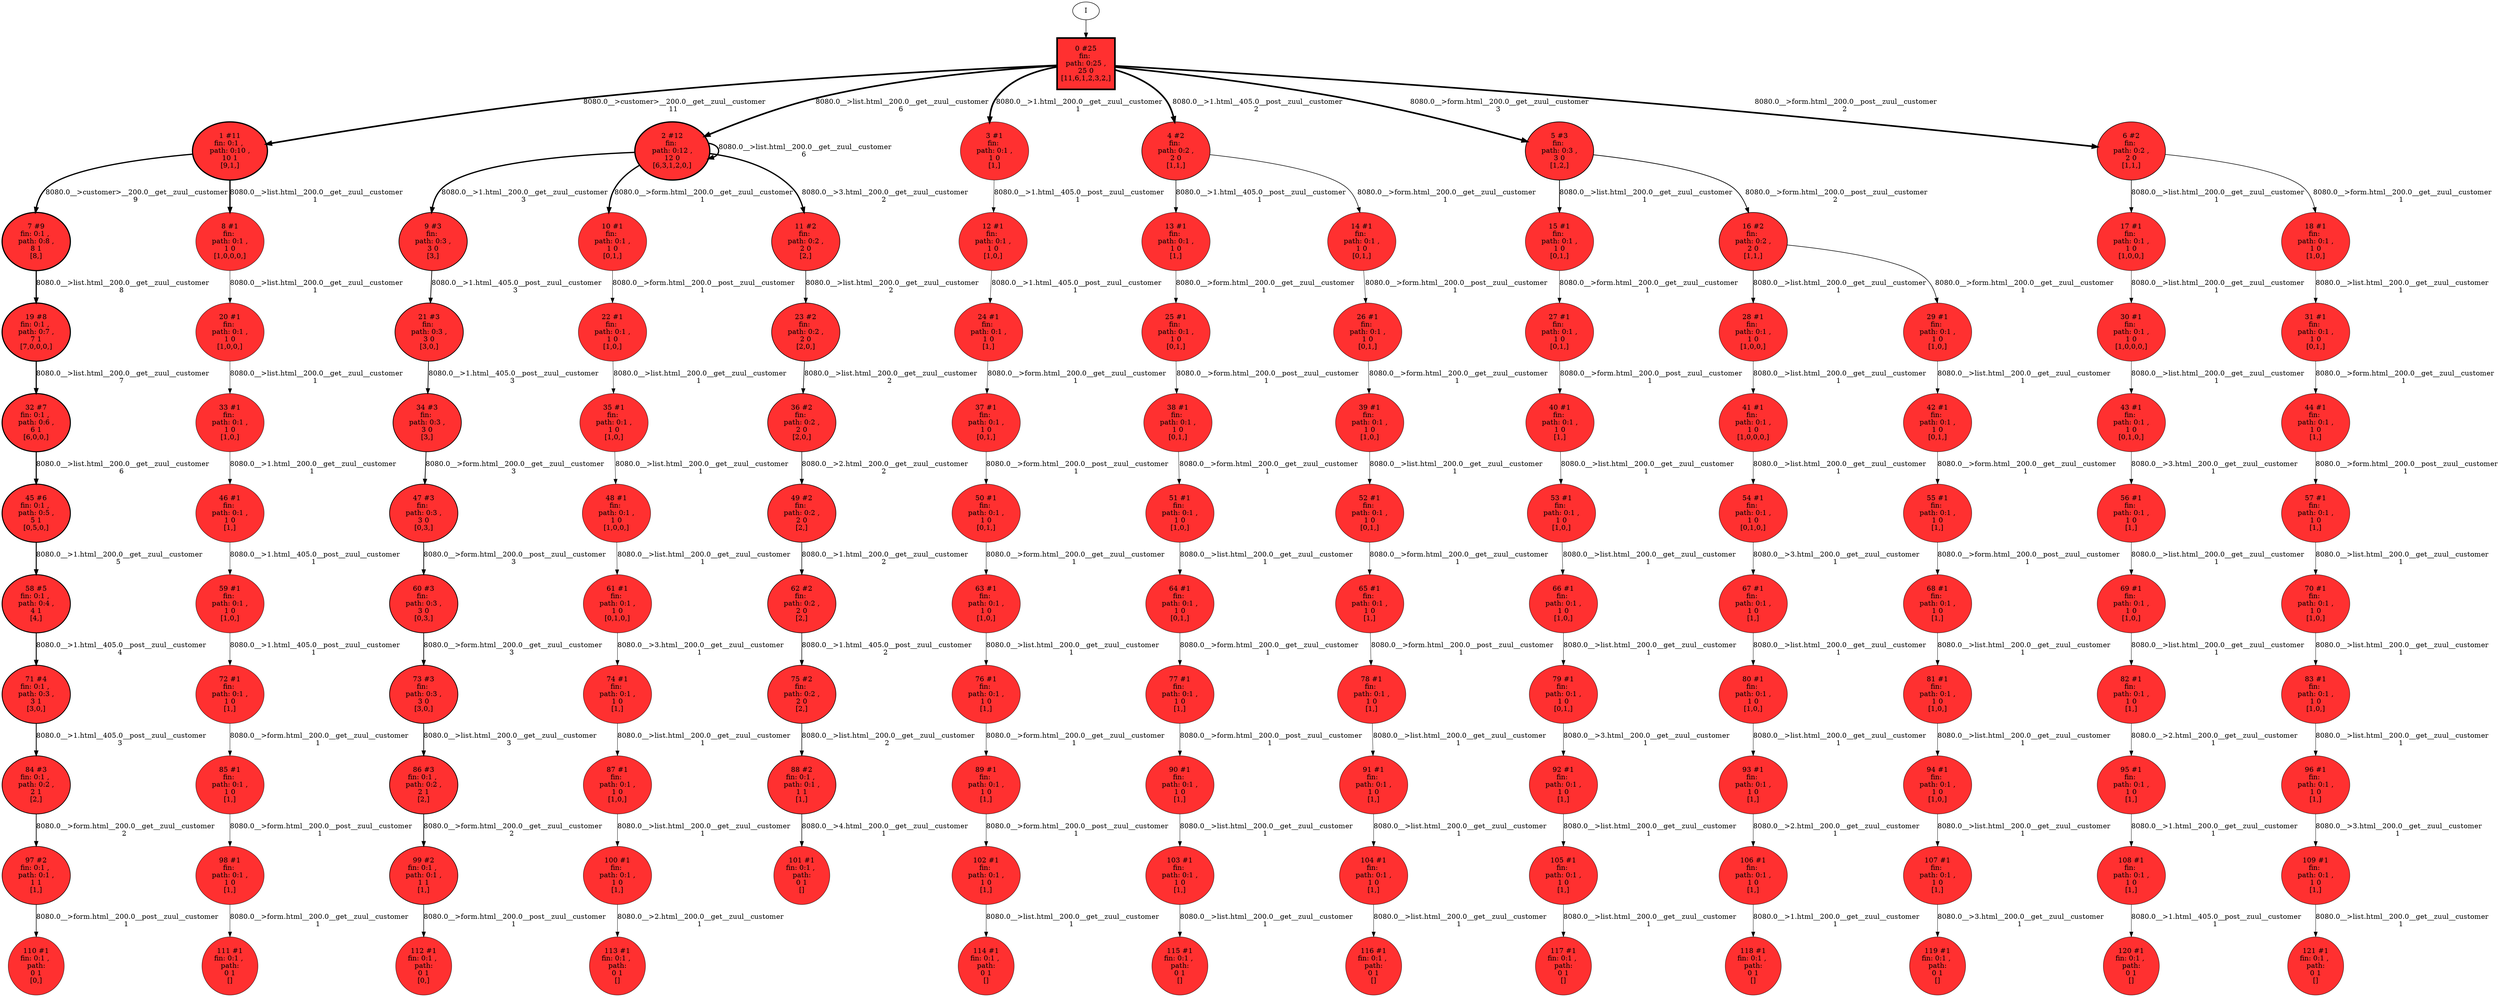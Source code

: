 // produced with flexfringe // 
digraph DFA {
	0 [label="root" shape=box];
		I -> 0;
	0 [ label="0 #25
fin: 
 path: 0:25 , 
25 0
[11,6,1,2,3,2,]" , style=filled, fillcolor="firebrick1", width=1.44882, height=1.44882, penwidth=3.2581];
		0 -> 1 [label="8080.0__>customer>__200.0__get__zuul__customer
11 " , penwidth=3.2581 ];
		0 -> 2 [label="8080.0__>list.html__200.0__get__zuul__customer
6 " , penwidth=3.2581 ];
		0 -> 3 [label="8080.0__>1.html__200.0__get__zuul__customer
1 " , penwidth=3.2581 ];
		0 -> 4 [label="8080.0__>1.html__405.0__post__zuul__customer
2 " , penwidth=3.2581 ];
		0 -> 5 [label="8080.0__>form.html__200.0__get__zuul__customer
3 " , penwidth=3.2581 ];
		0 -> 6 [label="8080.0__>form.html__200.0__post__zuul__customer
2 " , penwidth=3.2581 ];
	1 [ label="1 #11
fin: 0:1 , 
 path: 0:10 , 
10 1
[9,1,]" , style=filled, fillcolor="firebrick1", width=1.24844, height=1.24844, penwidth=2.48491];
		1 -> 7 [label="8080.0__>customer>__200.0__get__zuul__customer
9 " , penwidth=2.48491 ];
		1 -> 8 [label="8080.0__>list.html__200.0__get__zuul__customer
1 " , penwidth=2.48491 ];
	2 [ label="2 #12
fin: 
 path: 0:12 , 
12 0
[6,3,1,2,0,]" , style=filled, fillcolor="firebrick1", width=1.27115, height=1.27115, penwidth=2.56495];
		2 -> 2 [label="8080.0__>list.html__200.0__get__zuul__customer
6 " , penwidth=2.56495 ];
		2 -> 9 [label="8080.0__>1.html__200.0__get__zuul__customer
3 " , penwidth=2.56495 ];
		2 -> 10 [label="8080.0__>form.html__200.0__get__zuul__customer
1 " , penwidth=2.56495 ];
		2 -> 11 [label="8080.0__>3.html__200.0__get__zuul__customer
2 " , penwidth=2.56495 ];
	3 [ label="3 #1
fin: 
 path: 0:1 , 
1 0
[1,]" , style=filled, fillcolor="firebrick1", width=0.526589, height=0.526589, penwidth=0.693147];
		3 -> 12 [label="8080.0__>1.html__405.0__post__zuul__customer
1 " , penwidth=0.693147 ];
	4 [ label="4 #2
fin: 
 path: 0:2 , 
2 0
[1,1,]" , style=filled, fillcolor="firebrick1", width=0.741276, height=0.741276, penwidth=1.09861];
		4 -> 13 [label="8080.0__>1.html__405.0__post__zuul__customer
1 " , penwidth=1.09861 ];
		4 -> 14 [label="8080.0__>form.html__200.0__get__zuul__customer
1 " , penwidth=1.09861 ];
	5 [ label="5 #3
fin: 
 path: 0:3 , 
3 0
[1,2,]" , style=filled, fillcolor="firebrick1", width=0.869742, height=0.869742, penwidth=1.38629];
		5 -> 15 [label="8080.0__>list.html__200.0__get__zuul__customer
1 " , penwidth=1.38629 ];
		5 -> 16 [label="8080.0__>form.html__200.0__post__zuul__customer
2 " , penwidth=1.38629 ];
	6 [ label="6 #2
fin: 
 path: 0:2 , 
2 0
[1,1,]" , style=filled, fillcolor="firebrick1", width=0.741276, height=0.741276, penwidth=1.09861];
		6 -> 17 [label="8080.0__>list.html__200.0__get__zuul__customer
1 " , penwidth=1.09861 ];
		6 -> 18 [label="8080.0__>form.html__200.0__get__zuul__customer
1 " , penwidth=1.09861 ];
	7 [ label="7 #9
fin: 0:1 , 
 path: 0:8 , 
8 1
[8,]" , style=filled, fillcolor="firebrick1", width=1.19471, height=1.19471, penwidth=2.30259];
		7 -> 19 [label="8080.0__>list.html__200.0__get__zuul__customer
8 " , penwidth=2.30259 ];
	8 [ label="8 #1
fin: 
 path: 0:1 , 
1 0
[1,0,0,0,]" , style=filled, fillcolor="firebrick1", width=0.526589, height=0.526589, penwidth=0.693147];
		8 -> 20 [label="8080.0__>list.html__200.0__get__zuul__customer
1 " , penwidth=0.693147 ];
	9 [ label="9 #3
fin: 
 path: 0:3 , 
3 0
[3,]" , style=filled, fillcolor="firebrick1", width=0.869742, height=0.869742, penwidth=1.38629];
		9 -> 21 [label="8080.0__>1.html__405.0__post__zuul__customer
3 " , penwidth=1.38629 ];
	10 [ label="10 #1
fin: 
 path: 0:1 , 
1 0
[0,1,]" , style=filled, fillcolor="firebrick1", width=0.526589, height=0.526589, penwidth=0.693147];
		10 -> 22 [label="8080.0__>form.html__200.0__post__zuul__customer
1 " , penwidth=0.693147 ];
	12 [ label="12 #1
fin: 
 path: 0:1 , 
1 0
[1,0,]" , style=filled, fillcolor="firebrick1", width=0.526589, height=0.526589, penwidth=0.693147];
		12 -> 24 [label="8080.0__>1.html__405.0__post__zuul__customer
1 " , penwidth=0.693147 ];
	13 [ label="13 #1
fin: 
 path: 0:1 , 
1 0
[1,]" , style=filled, fillcolor="firebrick1", width=0.526589, height=0.526589, penwidth=0.693147];
		13 -> 25 [label="8080.0__>form.html__200.0__get__zuul__customer
1 " , penwidth=0.693147 ];
	14 [ label="14 #1
fin: 
 path: 0:1 , 
1 0
[0,1,]" , style=filled, fillcolor="firebrick1", width=0.526589, height=0.526589, penwidth=0.693147];
		14 -> 26 [label="8080.0__>form.html__200.0__post__zuul__customer
1 " , penwidth=0.693147 ];
	15 [ label="15 #1
fin: 
 path: 0:1 , 
1 0
[0,1,]" , style=filled, fillcolor="firebrick1", width=0.526589, height=0.526589, penwidth=0.693147];
		15 -> 27 [label="8080.0__>form.html__200.0__get__zuul__customer
1 " , penwidth=0.693147 ];
	16 [ label="16 #2
fin: 
 path: 0:2 , 
2 0
[1,1,]" , style=filled, fillcolor="firebrick1", width=0.741276, height=0.741276, penwidth=1.09861];
		16 -> 28 [label="8080.0__>list.html__200.0__get__zuul__customer
1 " , penwidth=1.09861 ];
		16 -> 29 [label="8080.0__>form.html__200.0__get__zuul__customer
1 " , penwidth=1.09861 ];
	17 [ label="17 #1
fin: 
 path: 0:1 , 
1 0
[1,0,0,]" , style=filled, fillcolor="firebrick1", width=0.526589, height=0.526589, penwidth=0.693147];
		17 -> 30 [label="8080.0__>list.html__200.0__get__zuul__customer
1 " , penwidth=0.693147 ];
	18 [ label="18 #1
fin: 
 path: 0:1 , 
1 0
[1,0,]" , style=filled, fillcolor="firebrick1", width=0.526589, height=0.526589, penwidth=0.693147];
		18 -> 31 [label="8080.0__>list.html__200.0__get__zuul__customer
1 " , penwidth=0.693147 ];
	19 [ label="19 #8
fin: 0:1 , 
 path: 0:7 , 
7 1
[7,0,0,0,]" , style=filled, fillcolor="firebrick1", width=1.16228, height=1.16228, penwidth=2.19722];
		19 -> 32 [label="8080.0__>list.html__200.0__get__zuul__customer
7 " , penwidth=2.19722 ];
	20 [ label="20 #1
fin: 
 path: 0:1 , 
1 0
[1,0,0,]" , style=filled, fillcolor="firebrick1", width=0.526589, height=0.526589, penwidth=0.693147];
		20 -> 33 [label="8080.0__>list.html__200.0__get__zuul__customer
1 " , penwidth=0.693147 ];
	21 [ label="21 #3
fin: 
 path: 0:3 , 
3 0
[3,0,]" , style=filled, fillcolor="firebrick1", width=0.869742, height=0.869742, penwidth=1.38629];
		21 -> 34 [label="8080.0__>1.html__405.0__post__zuul__customer
3 " , penwidth=1.38629 ];
	22 [ label="22 #1
fin: 
 path: 0:1 , 
1 0
[1,0,]" , style=filled, fillcolor="firebrick1", width=0.526589, height=0.526589, penwidth=0.693147];
		22 -> 35 [label="8080.0__>list.html__200.0__get__zuul__customer
1 " , penwidth=0.693147 ];
	24 [ label="24 #1
fin: 
 path: 0:1 , 
1 0
[1,]" , style=filled, fillcolor="firebrick1", width=0.526589, height=0.526589, penwidth=0.693147];
		24 -> 37 [label="8080.0__>form.html__200.0__get__zuul__customer
1 " , penwidth=0.693147 ];
	25 [ label="25 #1
fin: 
 path: 0:1 , 
1 0
[0,1,]" , style=filled, fillcolor="firebrick1", width=0.526589, height=0.526589, penwidth=0.693147];
		25 -> 38 [label="8080.0__>form.html__200.0__post__zuul__customer
1 " , penwidth=0.693147 ];
	26 [ label="26 #1
fin: 
 path: 0:1 , 
1 0
[0,1,]" , style=filled, fillcolor="firebrick1", width=0.526589, height=0.526589, penwidth=0.693147];
		26 -> 39 [label="8080.0__>form.html__200.0__get__zuul__customer
1 " , penwidth=0.693147 ];
	27 [ label="27 #1
fin: 
 path: 0:1 , 
1 0
[0,1,]" , style=filled, fillcolor="firebrick1", width=0.526589, height=0.526589, penwidth=0.693147];
		27 -> 40 [label="8080.0__>form.html__200.0__post__zuul__customer
1 " , penwidth=0.693147 ];
	28 [ label="28 #1
fin: 
 path: 0:1 , 
1 0
[1,0,0,]" , style=filled, fillcolor="firebrick1", width=0.526589, height=0.526589, penwidth=0.693147];
		28 -> 41 [label="8080.0__>list.html__200.0__get__zuul__customer
1 " , penwidth=0.693147 ];
	29 [ label="29 #1
fin: 
 path: 0:1 , 
1 0
[1,0,]" , style=filled, fillcolor="firebrick1", width=0.526589, height=0.526589, penwidth=0.693147];
		29 -> 42 [label="8080.0__>list.html__200.0__get__zuul__customer
1 " , penwidth=0.693147 ];
	30 [ label="30 #1
fin: 
 path: 0:1 , 
1 0
[1,0,0,0,]" , style=filled, fillcolor="firebrick1", width=0.526589, height=0.526589, penwidth=0.693147];
		30 -> 43 [label="8080.0__>list.html__200.0__get__zuul__customer
1 " , penwidth=0.693147 ];
	31 [ label="31 #1
fin: 
 path: 0:1 , 
1 0
[0,1,]" , style=filled, fillcolor="firebrick1", width=0.526589, height=0.526589, penwidth=0.693147];
		31 -> 44 [label="8080.0__>form.html__200.0__get__zuul__customer
1 " , penwidth=0.693147 ];
	32 [ label="32 #7
fin: 0:1 , 
 path: 0:6 , 
6 1
[6,0,0,]" , style=filled, fillcolor="firebrick1", width=1.12475, height=1.12475, penwidth=2.07944];
		32 -> 45 [label="8080.0__>list.html__200.0__get__zuul__customer
6 " , penwidth=2.07944 ];
	33 [ label="33 #1
fin: 
 path: 0:1 , 
1 0
[1,0,]" , style=filled, fillcolor="firebrick1", width=0.526589, height=0.526589, penwidth=0.693147];
		33 -> 46 [label="8080.0__>1.html__200.0__get__zuul__customer
1 " , penwidth=0.693147 ];
	11 [ label="11 #2
fin: 
 path: 0:2 , 
2 0
[2,]" , style=filled, fillcolor="firebrick1", width=0.741276, height=0.741276, penwidth=1.09861];
		11 -> 23 [label="8080.0__>list.html__200.0__get__zuul__customer
2 " , penwidth=1.09861 ];
	34 [ label="34 #3
fin: 
 path: 0:3 , 
3 0
[3,]" , style=filled, fillcolor="firebrick1", width=0.869742, height=0.869742, penwidth=1.38629];
		34 -> 47 [label="8080.0__>form.html__200.0__get__zuul__customer
3 " , penwidth=1.38629 ];
	35 [ label="35 #1
fin: 
 path: 0:1 , 
1 0
[1,0,]" , style=filled, fillcolor="firebrick1", width=0.526589, height=0.526589, penwidth=0.693147];
		35 -> 48 [label="8080.0__>list.html__200.0__get__zuul__customer
1 " , penwidth=0.693147 ];
	37 [ label="37 #1
fin: 
 path: 0:1 , 
1 0
[0,1,]" , style=filled, fillcolor="firebrick1", width=0.526589, height=0.526589, penwidth=0.693147];
		37 -> 50 [label="8080.0__>form.html__200.0__post__zuul__customer
1 " , penwidth=0.693147 ];
	38 [ label="38 #1
fin: 
 path: 0:1 , 
1 0
[0,1,]" , style=filled, fillcolor="firebrick1", width=0.526589, height=0.526589, penwidth=0.693147];
		38 -> 51 [label="8080.0__>form.html__200.0__get__zuul__customer
1 " , penwidth=0.693147 ];
	39 [ label="39 #1
fin: 
 path: 0:1 , 
1 0
[1,0,]" , style=filled, fillcolor="firebrick1", width=0.526589, height=0.526589, penwidth=0.693147];
		39 -> 52 [label="8080.0__>list.html__200.0__get__zuul__customer
1 " , penwidth=0.693147 ];
	40 [ label="40 #1
fin: 
 path: 0:1 , 
1 0
[1,]" , style=filled, fillcolor="firebrick1", width=0.526589, height=0.526589, penwidth=0.693147];
		40 -> 53 [label="8080.0__>list.html__200.0__get__zuul__customer
1 " , penwidth=0.693147 ];
	41 [ label="41 #1
fin: 
 path: 0:1 , 
1 0
[1,0,0,0,]" , style=filled, fillcolor="firebrick1", width=0.526589, height=0.526589, penwidth=0.693147];
		41 -> 54 [label="8080.0__>list.html__200.0__get__zuul__customer
1 " , penwidth=0.693147 ];
	42 [ label="42 #1
fin: 
 path: 0:1 , 
1 0
[0,1,]" , style=filled, fillcolor="firebrick1", width=0.526589, height=0.526589, penwidth=0.693147];
		42 -> 55 [label="8080.0__>form.html__200.0__get__zuul__customer
1 " , penwidth=0.693147 ];
	43 [ label="43 #1
fin: 
 path: 0:1 , 
1 0
[0,1,0,]" , style=filled, fillcolor="firebrick1", width=0.526589, height=0.526589, penwidth=0.693147];
		43 -> 56 [label="8080.0__>3.html__200.0__get__zuul__customer
1 " , penwidth=0.693147 ];
	44 [ label="44 #1
fin: 
 path: 0:1 , 
1 0
[1,]" , style=filled, fillcolor="firebrick1", width=0.526589, height=0.526589, penwidth=0.693147];
		44 -> 57 [label="8080.0__>form.html__200.0__post__zuul__customer
1 " , penwidth=0.693147 ];
	45 [ label="45 #6
fin: 0:1 , 
 path: 0:5 , 
5 1
[0,5,0,]" , style=filled, fillcolor="firebrick1", width=1.08042, height=1.08042, penwidth=1.94591];
		45 -> 58 [label="8080.0__>1.html__200.0__get__zuul__customer
5 " , penwidth=1.94591 ];
	46 [ label="46 #1
fin: 
 path: 0:1 , 
1 0
[1,]" , style=filled, fillcolor="firebrick1", width=0.526589, height=0.526589, penwidth=0.693147];
		46 -> 59 [label="8080.0__>1.html__405.0__post__zuul__customer
1 " , penwidth=0.693147 ];
	23 [ label="23 #2
fin: 
 path: 0:2 , 
2 0
[2,0,]" , style=filled, fillcolor="firebrick1", width=0.741276, height=0.741276, penwidth=1.09861];
		23 -> 36 [label="8080.0__>list.html__200.0__get__zuul__customer
2 " , penwidth=1.09861 ];
	47 [ label="47 #3
fin: 
 path: 0:3 , 
3 0
[0,3,]" , style=filled, fillcolor="firebrick1", width=0.869742, height=0.869742, penwidth=1.38629];
		47 -> 60 [label="8080.0__>form.html__200.0__post__zuul__customer
3 " , penwidth=1.38629 ];
	48 [ label="48 #1
fin: 
 path: 0:1 , 
1 0
[1,0,0,]" , style=filled, fillcolor="firebrick1", width=0.526589, height=0.526589, penwidth=0.693147];
		48 -> 61 [label="8080.0__>list.html__200.0__get__zuul__customer
1 " , penwidth=0.693147 ];
	50 [ label="50 #1
fin: 
 path: 0:1 , 
1 0
[0,1,]" , style=filled, fillcolor="firebrick1", width=0.526589, height=0.526589, penwidth=0.693147];
		50 -> 63 [label="8080.0__>form.html__200.0__get__zuul__customer
1 " , penwidth=0.693147 ];
	51 [ label="51 #1
fin: 
 path: 0:1 , 
1 0
[1,0,]" , style=filled, fillcolor="firebrick1", width=0.526589, height=0.526589, penwidth=0.693147];
		51 -> 64 [label="8080.0__>list.html__200.0__get__zuul__customer
1 " , penwidth=0.693147 ];
	52 [ label="52 #1
fin: 
 path: 0:1 , 
1 0
[0,1,]" , style=filled, fillcolor="firebrick1", width=0.526589, height=0.526589, penwidth=0.693147];
		52 -> 65 [label="8080.0__>form.html__200.0__get__zuul__customer
1 " , penwidth=0.693147 ];
	53 [ label="53 #1
fin: 
 path: 0:1 , 
1 0
[1,0,]" , style=filled, fillcolor="firebrick1", width=0.526589, height=0.526589, penwidth=0.693147];
		53 -> 66 [label="8080.0__>list.html__200.0__get__zuul__customer
1 " , penwidth=0.693147 ];
	54 [ label="54 #1
fin: 
 path: 0:1 , 
1 0
[0,1,0,]" , style=filled, fillcolor="firebrick1", width=0.526589, height=0.526589, penwidth=0.693147];
		54 -> 67 [label="8080.0__>3.html__200.0__get__zuul__customer
1 " , penwidth=0.693147 ];
	55 [ label="55 #1
fin: 
 path: 0:1 , 
1 0
[1,]" , style=filled, fillcolor="firebrick1", width=0.526589, height=0.526589, penwidth=0.693147];
		55 -> 68 [label="8080.0__>form.html__200.0__post__zuul__customer
1 " , penwidth=0.693147 ];
	56 [ label="56 #1
fin: 
 path: 0:1 , 
1 0
[1,]" , style=filled, fillcolor="firebrick1", width=0.526589, height=0.526589, penwidth=0.693147];
		56 -> 69 [label="8080.0__>list.html__200.0__get__zuul__customer
1 " , penwidth=0.693147 ];
	57 [ label="57 #1
fin: 
 path: 0:1 , 
1 0
[1,]" , style=filled, fillcolor="firebrick1", width=0.526589, height=0.526589, penwidth=0.693147];
		57 -> 70 [label="8080.0__>list.html__200.0__get__zuul__customer
1 " , penwidth=0.693147 ];
	58 [ label="58 #5
fin: 0:1 , 
 path: 0:4 , 
4 1
[4,]" , style=filled, fillcolor="firebrick1", width=1.02667, height=1.02667, penwidth=1.79176];
		58 -> 71 [label="8080.0__>1.html__405.0__post__zuul__customer
4 " , penwidth=1.79176 ];
	59 [ label="59 #1
fin: 
 path: 0:1 , 
1 0
[1,0,]" , style=filled, fillcolor="firebrick1", width=0.526589, height=0.526589, penwidth=0.693147];
		59 -> 72 [label="8080.0__>1.html__405.0__post__zuul__customer
1 " , penwidth=0.693147 ];
	36 [ label="36 #2
fin: 
 path: 0:2 , 
2 0
[2,0,]" , style=filled, fillcolor="firebrick1", width=0.741276, height=0.741276, penwidth=1.09861];
		36 -> 49 [label="8080.0__>2.html__200.0__get__zuul__customer
2 " , penwidth=1.09861 ];
	60 [ label="60 #3
fin: 
 path: 0:3 , 
3 0
[0,3,]" , style=filled, fillcolor="firebrick1", width=0.869742, height=0.869742, penwidth=1.38629];
		60 -> 73 [label="8080.0__>form.html__200.0__get__zuul__customer
3 " , penwidth=1.38629 ];
	61 [ label="61 #1
fin: 
 path: 0:1 , 
1 0
[0,1,0,]" , style=filled, fillcolor="firebrick1", width=0.526589, height=0.526589, penwidth=0.693147];
		61 -> 74 [label="8080.0__>3.html__200.0__get__zuul__customer
1 " , penwidth=0.693147 ];
	63 [ label="63 #1
fin: 
 path: 0:1 , 
1 0
[1,0,]" , style=filled, fillcolor="firebrick1", width=0.526589, height=0.526589, penwidth=0.693147];
		63 -> 76 [label="8080.0__>list.html__200.0__get__zuul__customer
1 " , penwidth=0.693147 ];
	64 [ label="64 #1
fin: 
 path: 0:1 , 
1 0
[0,1,]" , style=filled, fillcolor="firebrick1", width=0.526589, height=0.526589, penwidth=0.693147];
		64 -> 77 [label="8080.0__>form.html__200.0__get__zuul__customer
1 " , penwidth=0.693147 ];
	65 [ label="65 #1
fin: 
 path: 0:1 , 
1 0
[1,]" , style=filled, fillcolor="firebrick1", width=0.526589, height=0.526589, penwidth=0.693147];
		65 -> 78 [label="8080.0__>form.html__200.0__post__zuul__customer
1 " , penwidth=0.693147 ];
	66 [ label="66 #1
fin: 
 path: 0:1 , 
1 0
[1,0,]" , style=filled, fillcolor="firebrick1", width=0.526589, height=0.526589, penwidth=0.693147];
		66 -> 79 [label="8080.0__>list.html__200.0__get__zuul__customer
1 " , penwidth=0.693147 ];
	67 [ label="67 #1
fin: 
 path: 0:1 , 
1 0
[1,]" , style=filled, fillcolor="firebrick1", width=0.526589, height=0.526589, penwidth=0.693147];
		67 -> 80 [label="8080.0__>list.html__200.0__get__zuul__customer
1 " , penwidth=0.693147 ];
	68 [ label="68 #1
fin: 
 path: 0:1 , 
1 0
[1,]" , style=filled, fillcolor="firebrick1", width=0.526589, height=0.526589, penwidth=0.693147];
		68 -> 81 [label="8080.0__>list.html__200.0__get__zuul__customer
1 " , penwidth=0.693147 ];
	69 [ label="69 #1
fin: 
 path: 0:1 , 
1 0
[1,0,]" , style=filled, fillcolor="firebrick1", width=0.526589, height=0.526589, penwidth=0.693147];
		69 -> 82 [label="8080.0__>list.html__200.0__get__zuul__customer
1 " , penwidth=0.693147 ];
	70 [ label="70 #1
fin: 
 path: 0:1 , 
1 0
[1,0,]" , style=filled, fillcolor="firebrick1", width=0.526589, height=0.526589, penwidth=0.693147];
		70 -> 83 [label="8080.0__>list.html__200.0__get__zuul__customer
1 " , penwidth=0.693147 ];
	71 [ label="71 #4
fin: 0:1 , 
 path: 0:3 , 
3 1
[3,0,]" , style=filled, fillcolor="firebrick1", width=0.959135, height=0.959135, penwidth=1.60944];
		71 -> 84 [label="8080.0__>1.html__405.0__post__zuul__customer
3 " , penwidth=1.60944 ];
	72 [ label="72 #1
fin: 
 path: 0:1 , 
1 0
[1,]" , style=filled, fillcolor="firebrick1", width=0.526589, height=0.526589, penwidth=0.693147];
		72 -> 85 [label="8080.0__>form.html__200.0__get__zuul__customer
1 " , penwidth=0.693147 ];
	49 [ label="49 #2
fin: 
 path: 0:2 , 
2 0
[2,]" , style=filled, fillcolor="firebrick1", width=0.741276, height=0.741276, penwidth=1.09861];
		49 -> 62 [label="8080.0__>1.html__200.0__get__zuul__customer
2 " , penwidth=1.09861 ];
	73 [ label="73 #3
fin: 
 path: 0:3 , 
3 0
[3,0,]" , style=filled, fillcolor="firebrick1", width=0.869742, height=0.869742, penwidth=1.38629];
		73 -> 86 [label="8080.0__>list.html__200.0__get__zuul__customer
3 " , penwidth=1.38629 ];
	74 [ label="74 #1
fin: 
 path: 0:1 , 
1 0
[1,]" , style=filled, fillcolor="firebrick1", width=0.526589, height=0.526589, penwidth=0.693147];
		74 -> 87 [label="8080.0__>list.html__200.0__get__zuul__customer
1 " , penwidth=0.693147 ];
	76 [ label="76 #1
fin: 
 path: 0:1 , 
1 0
[1,]" , style=filled, fillcolor="firebrick1", width=0.526589, height=0.526589, penwidth=0.693147];
		76 -> 89 [label="8080.0__>form.html__200.0__get__zuul__customer
1 " , penwidth=0.693147 ];
	77 [ label="77 #1
fin: 
 path: 0:1 , 
1 0
[1,]" , style=filled, fillcolor="firebrick1", width=0.526589, height=0.526589, penwidth=0.693147];
		77 -> 90 [label="8080.0__>form.html__200.0__post__zuul__customer
1 " , penwidth=0.693147 ];
	78 [ label="78 #1
fin: 
 path: 0:1 , 
1 0
[1,]" , style=filled, fillcolor="firebrick1", width=0.526589, height=0.526589, penwidth=0.693147];
		78 -> 91 [label="8080.0__>list.html__200.0__get__zuul__customer
1 " , penwidth=0.693147 ];
	79 [ label="79 #1
fin: 
 path: 0:1 , 
1 0
[0,1,]" , style=filled, fillcolor="firebrick1", width=0.526589, height=0.526589, penwidth=0.693147];
		79 -> 92 [label="8080.0__>3.html__200.0__get__zuul__customer
1 " , penwidth=0.693147 ];
	80 [ label="80 #1
fin: 
 path: 0:1 , 
1 0
[1,0,]" , style=filled, fillcolor="firebrick1", width=0.526589, height=0.526589, penwidth=0.693147];
		80 -> 93 [label="8080.0__>list.html__200.0__get__zuul__customer
1 " , penwidth=0.693147 ];
	81 [ label="81 #1
fin: 
 path: 0:1 , 
1 0
[1,0,]" , style=filled, fillcolor="firebrick1", width=0.526589, height=0.526589, penwidth=0.693147];
		81 -> 94 [label="8080.0__>list.html__200.0__get__zuul__customer
1 " , penwidth=0.693147 ];
	82 [ label="82 #1
fin: 
 path: 0:1 , 
1 0
[1,]" , style=filled, fillcolor="firebrick1", width=0.526589, height=0.526589, penwidth=0.693147];
		82 -> 95 [label="8080.0__>2.html__200.0__get__zuul__customer
1 " , penwidth=0.693147 ];
	83 [ label="83 #1
fin: 
 path: 0:1 , 
1 0
[1,0,]" , style=filled, fillcolor="firebrick1", width=0.526589, height=0.526589, penwidth=0.693147];
		83 -> 96 [label="8080.0__>list.html__200.0__get__zuul__customer
1 " , penwidth=0.693147 ];
	84 [ label="84 #3
fin: 0:1 , 
 path: 0:2 , 
2 1
[2,]" , style=filled, fillcolor="firebrick1", width=0.869742, height=0.869742, penwidth=1.38629];
		84 -> 97 [label="8080.0__>form.html__200.0__get__zuul__customer
2 " , penwidth=1.38629 ];
	85 [ label="85 #1
fin: 
 path: 0:1 , 
1 0
[1,]" , style=filled, fillcolor="firebrick1", width=0.526589, height=0.526589, penwidth=0.693147];
		85 -> 98 [label="8080.0__>form.html__200.0__post__zuul__customer
1 " , penwidth=0.693147 ];
	62 [ label="62 #2
fin: 
 path: 0:2 , 
2 0
[2,]" , style=filled, fillcolor="firebrick1", width=0.741276, height=0.741276, penwidth=1.09861];
		62 -> 75 [label="8080.0__>1.html__405.0__post__zuul__customer
2 " , penwidth=1.09861 ];
	86 [ label="86 #3
fin: 0:1 , 
 path: 0:2 , 
2 1
[2,]" , style=filled, fillcolor="firebrick1", width=0.869742, height=0.869742, penwidth=1.38629];
		86 -> 99 [label="8080.0__>form.html__200.0__get__zuul__customer
2 " , penwidth=1.38629 ];
	87 [ label="87 #1
fin: 
 path: 0:1 , 
1 0
[1,0,]" , style=filled, fillcolor="firebrick1", width=0.526589, height=0.526589, penwidth=0.693147];
		87 -> 100 [label="8080.0__>list.html__200.0__get__zuul__customer
1 " , penwidth=0.693147 ];
	89 [ label="89 #1
fin: 
 path: 0:1 , 
1 0
[1,]" , style=filled, fillcolor="firebrick1", width=0.526589, height=0.526589, penwidth=0.693147];
		89 -> 102 [label="8080.0__>form.html__200.0__post__zuul__customer
1 " , penwidth=0.693147 ];
	90 [ label="90 #1
fin: 
 path: 0:1 , 
1 0
[1,]" , style=filled, fillcolor="firebrick1", width=0.526589, height=0.526589, penwidth=0.693147];
		90 -> 103 [label="8080.0__>list.html__200.0__get__zuul__customer
1 " , penwidth=0.693147 ];
	91 [ label="91 #1
fin: 
 path: 0:1 , 
1 0
[1,]" , style=filled, fillcolor="firebrick1", width=0.526589, height=0.526589, penwidth=0.693147];
		91 -> 104 [label="8080.0__>list.html__200.0__get__zuul__customer
1 " , penwidth=0.693147 ];
	92 [ label="92 #1
fin: 
 path: 0:1 , 
1 0
[1,]" , style=filled, fillcolor="firebrick1", width=0.526589, height=0.526589, penwidth=0.693147];
		92 -> 105 [label="8080.0__>list.html__200.0__get__zuul__customer
1 " , penwidth=0.693147 ];
	93 [ label="93 #1
fin: 
 path: 0:1 , 
1 0
[1,]" , style=filled, fillcolor="firebrick1", width=0.526589, height=0.526589, penwidth=0.693147];
		93 -> 106 [label="8080.0__>2.html__200.0__get__zuul__customer
1 " , penwidth=0.693147 ];
	94 [ label="94 #1
fin: 
 path: 0:1 , 
1 0
[1,0,]" , style=filled, fillcolor="firebrick1", width=0.526589, height=0.526589, penwidth=0.693147];
		94 -> 107 [label="8080.0__>list.html__200.0__get__zuul__customer
1 " , penwidth=0.693147 ];
	95 [ label="95 #1
fin: 
 path: 0:1 , 
1 0
[1,]" , style=filled, fillcolor="firebrick1", width=0.526589, height=0.526589, penwidth=0.693147];
		95 -> 108 [label="8080.0__>1.html__200.0__get__zuul__customer
1 " , penwidth=0.693147 ];
	96 [ label="96 #1
fin: 
 path: 0:1 , 
1 0
[1,]" , style=filled, fillcolor="firebrick1", width=0.526589, height=0.526589, penwidth=0.693147];
		96 -> 109 [label="8080.0__>3.html__200.0__get__zuul__customer
1 " , penwidth=0.693147 ];
	97 [ label="97 #2
fin: 0:1 , 
 path: 0:1 , 
1 1
[1,]" , style=filled, fillcolor="firebrick1", width=0.741276, height=0.741276, penwidth=1.09861];
		97 -> 110 [label="8080.0__>form.html__200.0__post__zuul__customer
1 " , penwidth=1.09861 ];
	98 [ label="98 #1
fin: 
 path: 0:1 , 
1 0
[1,]" , style=filled, fillcolor="firebrick1", width=0.526589, height=0.526589, penwidth=0.693147];
		98 -> 111 [label="8080.0__>form.html__200.0__get__zuul__customer
1 " , penwidth=0.693147 ];
	75 [ label="75 #2
fin: 
 path: 0:2 , 
2 0
[2,]" , style=filled, fillcolor="firebrick1", width=0.741276, height=0.741276, penwidth=1.09861];
		75 -> 88 [label="8080.0__>list.html__200.0__get__zuul__customer
2 " , penwidth=1.09861 ];
	99 [ label="99 #2
fin: 0:1 , 
 path: 0:1 , 
1 1
[1,]" , style=filled, fillcolor="firebrick1", width=0.741276, height=0.741276, penwidth=1.09861];
		99 -> 112 [label="8080.0__>form.html__200.0__post__zuul__customer
1 " , penwidth=1.09861 ];
	100 [ label="100 #1
fin: 
 path: 0:1 , 
1 0
[1,]" , style=filled, fillcolor="firebrick1", width=0.526589, height=0.526589, penwidth=0.693147];
		100 -> 113 [label="8080.0__>2.html__200.0__get__zuul__customer
1 " , penwidth=0.693147 ];
	102 [ label="102 #1
fin: 
 path: 0:1 , 
1 0
[1,]" , style=filled, fillcolor="firebrick1", width=0.526589, height=0.526589, penwidth=0.693147];
		102 -> 114 [label="8080.0__>list.html__200.0__get__zuul__customer
1 " , penwidth=0.693147 ];
	103 [ label="103 #1
fin: 
 path: 0:1 , 
1 0
[1,]" , style=filled, fillcolor="firebrick1", width=0.526589, height=0.526589, penwidth=0.693147];
		103 -> 115 [label="8080.0__>list.html__200.0__get__zuul__customer
1 " , penwidth=0.693147 ];
	104 [ label="104 #1
fin: 
 path: 0:1 , 
1 0
[1,]" , style=filled, fillcolor="firebrick1", width=0.526589, height=0.526589, penwidth=0.693147];
		104 -> 116 [label="8080.0__>list.html__200.0__get__zuul__customer
1 " , penwidth=0.693147 ];
	105 [ label="105 #1
fin: 
 path: 0:1 , 
1 0
[1,]" , style=filled, fillcolor="firebrick1", width=0.526589, height=0.526589, penwidth=0.693147];
		105 -> 117 [label="8080.0__>list.html__200.0__get__zuul__customer
1 " , penwidth=0.693147 ];
	106 [ label="106 #1
fin: 
 path: 0:1 , 
1 0
[1,]" , style=filled, fillcolor="firebrick1", width=0.526589, height=0.526589, penwidth=0.693147];
		106 -> 118 [label="8080.0__>1.html__200.0__get__zuul__customer
1 " , penwidth=0.693147 ];
	107 [ label="107 #1
fin: 
 path: 0:1 , 
1 0
[1,]" , style=filled, fillcolor="firebrick1", width=0.526589, height=0.526589, penwidth=0.693147];
		107 -> 119 [label="8080.0__>3.html__200.0__get__zuul__customer
1 " , penwidth=0.693147 ];
	108 [ label="108 #1
fin: 
 path: 0:1 , 
1 0
[1,]" , style=filled, fillcolor="firebrick1", width=0.526589, height=0.526589, penwidth=0.693147];
		108 -> 120 [label="8080.0__>1.html__405.0__post__zuul__customer
1 " , penwidth=0.693147 ];
	109 [ label="109 #1
fin: 
 path: 0:1 , 
1 0
[1,]" , style=filled, fillcolor="firebrick1", width=0.526589, height=0.526589, penwidth=0.693147];
		109 -> 121 [label="8080.0__>list.html__200.0__get__zuul__customer
1 " , penwidth=0.693147 ];
	110 [ label="110 #1
fin: 0:1 , 
 path: 
0 1
[0,]" , style=filled, fillcolor="firebrick1", width=0.526589, height=0.526589, penwidth=0.693147];
	111 [ label="111 #1
fin: 0:1 , 
 path: 
0 1
[]" , style=filled, fillcolor="firebrick1", width=0.526589, height=0.526589, penwidth=0.693147];
	88 [ label="88 #2
fin: 0:1 , 
 path: 0:1 , 
1 1
[1,]" , style=filled, fillcolor="firebrick1", width=0.741276, height=0.741276, penwidth=1.09861];
		88 -> 101 [label="8080.0__>4.html__200.0__get__zuul__customer
1 " , penwidth=1.09861 ];
	101 [ label="101 #1
fin: 0:1 , 
 path: 
0 1
[]" , style=filled, fillcolor="firebrick1", width=0.526589, height=0.526589, penwidth=0.693147];
	112 [ label="112 #1
fin: 0:1 , 
 path: 
0 1
[0,]" , style=filled, fillcolor="firebrick1", width=0.526589, height=0.526589, penwidth=0.693147];
	113 [ label="113 #1
fin: 0:1 , 
 path: 
0 1
[]" , style=filled, fillcolor="firebrick1", width=0.526589, height=0.526589, penwidth=0.693147];
	114 [ label="114 #1
fin: 0:1 , 
 path: 
0 1
[]" , style=filled, fillcolor="firebrick1", width=0.526589, height=0.526589, penwidth=0.693147];
	115 [ label="115 #1
fin: 0:1 , 
 path: 
0 1
[]" , style=filled, fillcolor="firebrick1", width=0.526589, height=0.526589, penwidth=0.693147];
	116 [ label="116 #1
fin: 0:1 , 
 path: 
0 1
[]" , style=filled, fillcolor="firebrick1", width=0.526589, height=0.526589, penwidth=0.693147];
	117 [ label="117 #1
fin: 0:1 , 
 path: 
0 1
[]" , style=filled, fillcolor="firebrick1", width=0.526589, height=0.526589, penwidth=0.693147];
	118 [ label="118 #1
fin: 0:1 , 
 path: 
0 1
[]" , style=filled, fillcolor="firebrick1", width=0.526589, height=0.526589, penwidth=0.693147];
	119 [ label="119 #1
fin: 0:1 , 
 path: 
0 1
[]" , style=filled, fillcolor="firebrick1", width=0.526589, height=0.526589, penwidth=0.693147];
	120 [ label="120 #1
fin: 0:1 , 
 path: 
0 1
[]" , style=filled, fillcolor="firebrick1", width=0.526589, height=0.526589, penwidth=0.693147];
	121 [ label="121 #1
fin: 0:1 , 
 path: 
0 1
[]" , style=filled, fillcolor="firebrick1", width=0.526589, height=0.526589, penwidth=0.693147];
}
